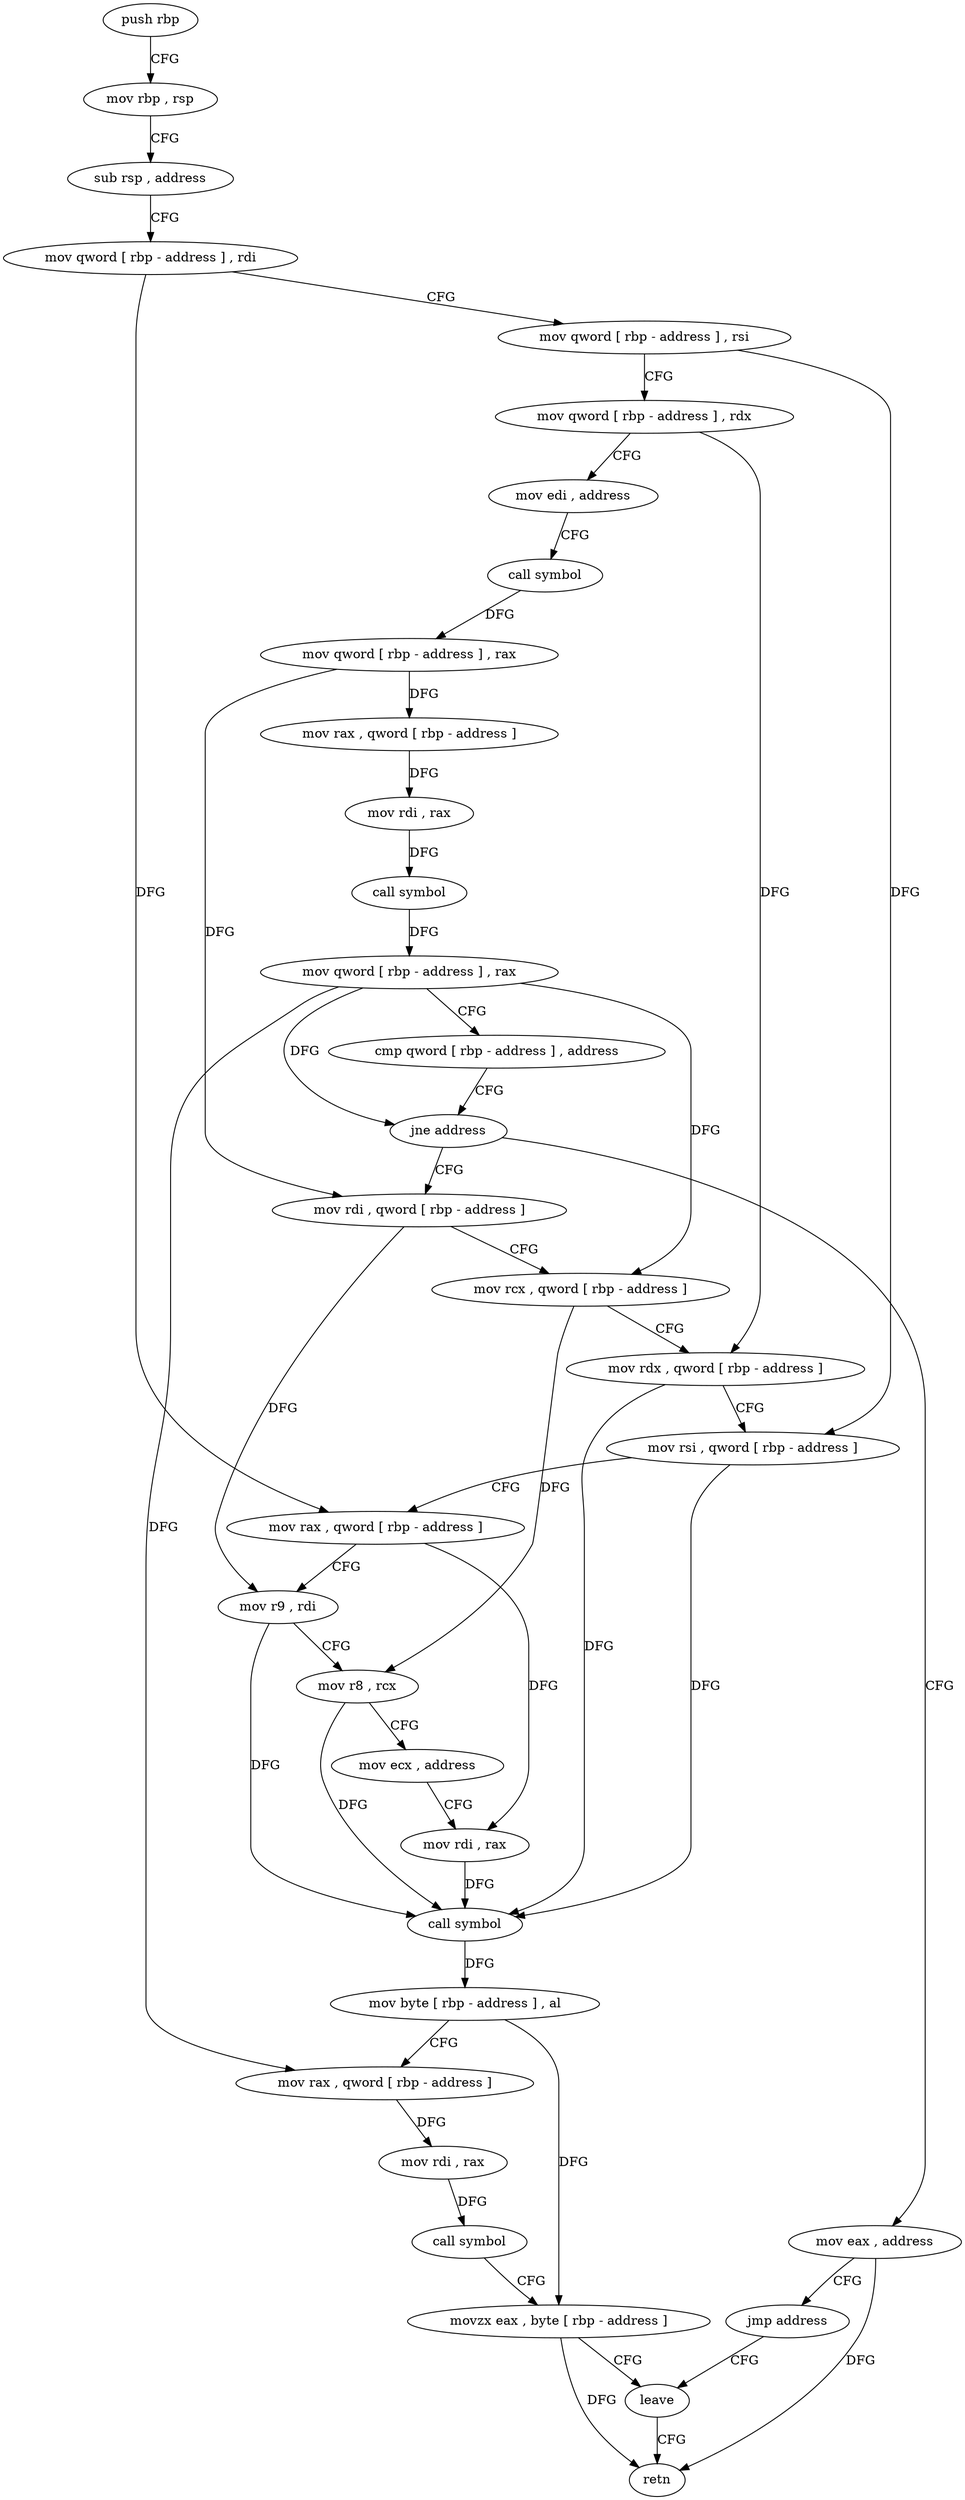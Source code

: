 digraph "func" {
"4357560" [label = "push rbp" ]
"4357561" [label = "mov rbp , rsp" ]
"4357564" [label = "sub rsp , address" ]
"4357568" [label = "mov qword [ rbp - address ] , rdi" ]
"4357572" [label = "mov qword [ rbp - address ] , rsi" ]
"4357576" [label = "mov qword [ rbp - address ] , rdx" ]
"4357580" [label = "mov edi , address" ]
"4357585" [label = "call symbol" ]
"4357590" [label = "mov qword [ rbp - address ] , rax" ]
"4357594" [label = "mov rax , qword [ rbp - address ]" ]
"4357598" [label = "mov rdi , rax" ]
"4357601" [label = "call symbol" ]
"4357606" [label = "mov qword [ rbp - address ] , rax" ]
"4357610" [label = "cmp qword [ rbp - address ] , address" ]
"4357615" [label = "jne address" ]
"4357624" [label = "mov rdi , qword [ rbp - address ]" ]
"4357617" [label = "mov eax , address" ]
"4357628" [label = "mov rcx , qword [ rbp - address ]" ]
"4357632" [label = "mov rdx , qword [ rbp - address ]" ]
"4357636" [label = "mov rsi , qword [ rbp - address ]" ]
"4357640" [label = "mov rax , qword [ rbp - address ]" ]
"4357644" [label = "mov r9 , rdi" ]
"4357647" [label = "mov r8 , rcx" ]
"4357650" [label = "mov ecx , address" ]
"4357655" [label = "mov rdi , rax" ]
"4357658" [label = "call symbol" ]
"4357663" [label = "mov byte [ rbp - address ] , al" ]
"4357666" [label = "mov rax , qword [ rbp - address ]" ]
"4357670" [label = "mov rdi , rax" ]
"4357673" [label = "call symbol" ]
"4357678" [label = "movzx eax , byte [ rbp - address ]" ]
"4357682" [label = "leave" ]
"4357622" [label = "jmp address" ]
"4357683" [label = "retn" ]
"4357560" -> "4357561" [ label = "CFG" ]
"4357561" -> "4357564" [ label = "CFG" ]
"4357564" -> "4357568" [ label = "CFG" ]
"4357568" -> "4357572" [ label = "CFG" ]
"4357568" -> "4357640" [ label = "DFG" ]
"4357572" -> "4357576" [ label = "CFG" ]
"4357572" -> "4357636" [ label = "DFG" ]
"4357576" -> "4357580" [ label = "CFG" ]
"4357576" -> "4357632" [ label = "DFG" ]
"4357580" -> "4357585" [ label = "CFG" ]
"4357585" -> "4357590" [ label = "DFG" ]
"4357590" -> "4357594" [ label = "DFG" ]
"4357590" -> "4357624" [ label = "DFG" ]
"4357594" -> "4357598" [ label = "DFG" ]
"4357598" -> "4357601" [ label = "DFG" ]
"4357601" -> "4357606" [ label = "DFG" ]
"4357606" -> "4357610" [ label = "CFG" ]
"4357606" -> "4357615" [ label = "DFG" ]
"4357606" -> "4357628" [ label = "DFG" ]
"4357606" -> "4357666" [ label = "DFG" ]
"4357610" -> "4357615" [ label = "CFG" ]
"4357615" -> "4357624" [ label = "CFG" ]
"4357615" -> "4357617" [ label = "CFG" ]
"4357624" -> "4357628" [ label = "CFG" ]
"4357624" -> "4357644" [ label = "DFG" ]
"4357617" -> "4357622" [ label = "CFG" ]
"4357617" -> "4357683" [ label = "DFG" ]
"4357628" -> "4357632" [ label = "CFG" ]
"4357628" -> "4357647" [ label = "DFG" ]
"4357632" -> "4357636" [ label = "CFG" ]
"4357632" -> "4357658" [ label = "DFG" ]
"4357636" -> "4357640" [ label = "CFG" ]
"4357636" -> "4357658" [ label = "DFG" ]
"4357640" -> "4357644" [ label = "CFG" ]
"4357640" -> "4357655" [ label = "DFG" ]
"4357644" -> "4357647" [ label = "CFG" ]
"4357644" -> "4357658" [ label = "DFG" ]
"4357647" -> "4357650" [ label = "CFG" ]
"4357647" -> "4357658" [ label = "DFG" ]
"4357650" -> "4357655" [ label = "CFG" ]
"4357655" -> "4357658" [ label = "DFG" ]
"4357658" -> "4357663" [ label = "DFG" ]
"4357663" -> "4357666" [ label = "CFG" ]
"4357663" -> "4357678" [ label = "DFG" ]
"4357666" -> "4357670" [ label = "DFG" ]
"4357670" -> "4357673" [ label = "DFG" ]
"4357673" -> "4357678" [ label = "CFG" ]
"4357678" -> "4357682" [ label = "CFG" ]
"4357678" -> "4357683" [ label = "DFG" ]
"4357682" -> "4357683" [ label = "CFG" ]
"4357622" -> "4357682" [ label = "CFG" ]
}
